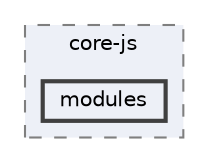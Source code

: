 digraph "pkiclassroomrescheduler/src/main/frontend/node_modules/core-js/modules"
{
 // LATEX_PDF_SIZE
  bgcolor="transparent";
  edge [fontname=Helvetica,fontsize=10,labelfontname=Helvetica,labelfontsize=10];
  node [fontname=Helvetica,fontsize=10,shape=box,height=0.2,width=0.4];
  compound=true
  subgraph clusterdir_d0e13cf39ed121530f7129f250971a40 {
    graph [ bgcolor="#edf0f7", pencolor="grey50", label="core-js", fontname=Helvetica,fontsize=10 style="filled,dashed", URL="dir_d0e13cf39ed121530f7129f250971a40.html",tooltip=""]
  dir_0efa21a9d0190d8ef386054244c241cf [label="modules", fillcolor="#edf0f7", color="grey25", style="filled,bold", URL="dir_0efa21a9d0190d8ef386054244c241cf.html",tooltip=""];
  }
}
